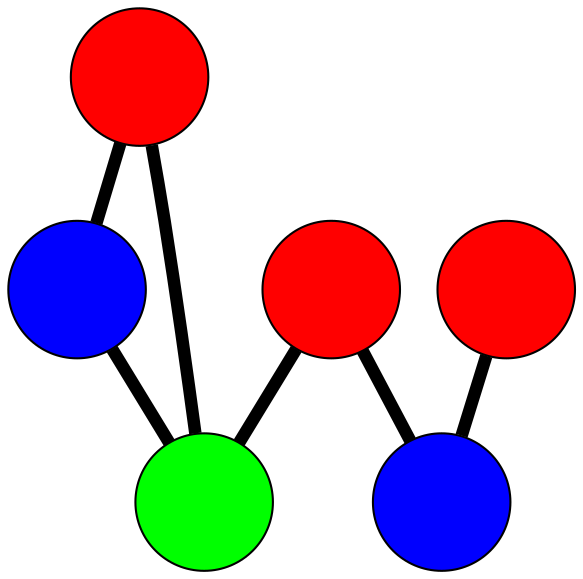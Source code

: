 graph G {
	graph [bb="-182.94,-189.18,196.02,173.32",
		overlap=false,
		sep=0.0,
		splines=true
	];
	node [color=black,
		fixedsize=true,
		fontname="Latin Modern Math",
		fontsize=42,
		height=.92,
		label="\N",
		penwidth=1,
		shape=circle,
		width=.92
	];
	edge [color=black,
		penwidth=6,
		style=bold
	];
	0	 [fillcolor=red,
		height=0.91667,
		label="",
		pos="-149.94,66.309",
		style=filled,
		width=0.91667];
	3	 [fillcolor=blue,
		height=0.91667,
		label="",
		pos="-86.55,140.32",
		style=filled,
		width=0.91667];
	0 -- 3	 [pos="-128.12,91.779 -121.68,99.305 -114.62,107.54 -108.19,115.05"];
	5	 [fillcolor=green,
		height=0.91667,
		label="",
		pos="-52.185,46.748",
		style=filled,
		width=0.91667];
	0 -- 5	 [pos="-117.39,59.796 -106.83,57.684 -95.135,55.343 -84.593,53.233"];
	1	 [fillcolor=red,
		height=0.91667,
		label="",
		pos="24.02,-18.078",
		style=filled,
		width=0.91667];
	4	 [fillcolor=blue,
		height=0.91667,
		label="",
		pos="101.63,-79.116",
		style=filled,
		width=0.91667];
	1 -- 4	 [pos="50.294,-38.743 58.474,-45.175 67.485,-52.263 75.644,-58.68"];
	1 -- 5	 [pos="-1.3554,3.5079 -9.5818,10.506 -18.702,18.265 -26.921,25.256"];
	2	 [fillcolor=red,
		height=0.91667,
		label="",
		pos="163.02,-156.18",
		style=filled,
		width=0.91667];
	2 -- 4	 [pos="142.24,-130.09 135.84,-122.05 128.79,-113.21 122.39,-105.18"];
	3 -- 5	 [pos="-75.107,109.16 -71.397,99.059 -67.284,87.86 -63.578,77.769"];
}
